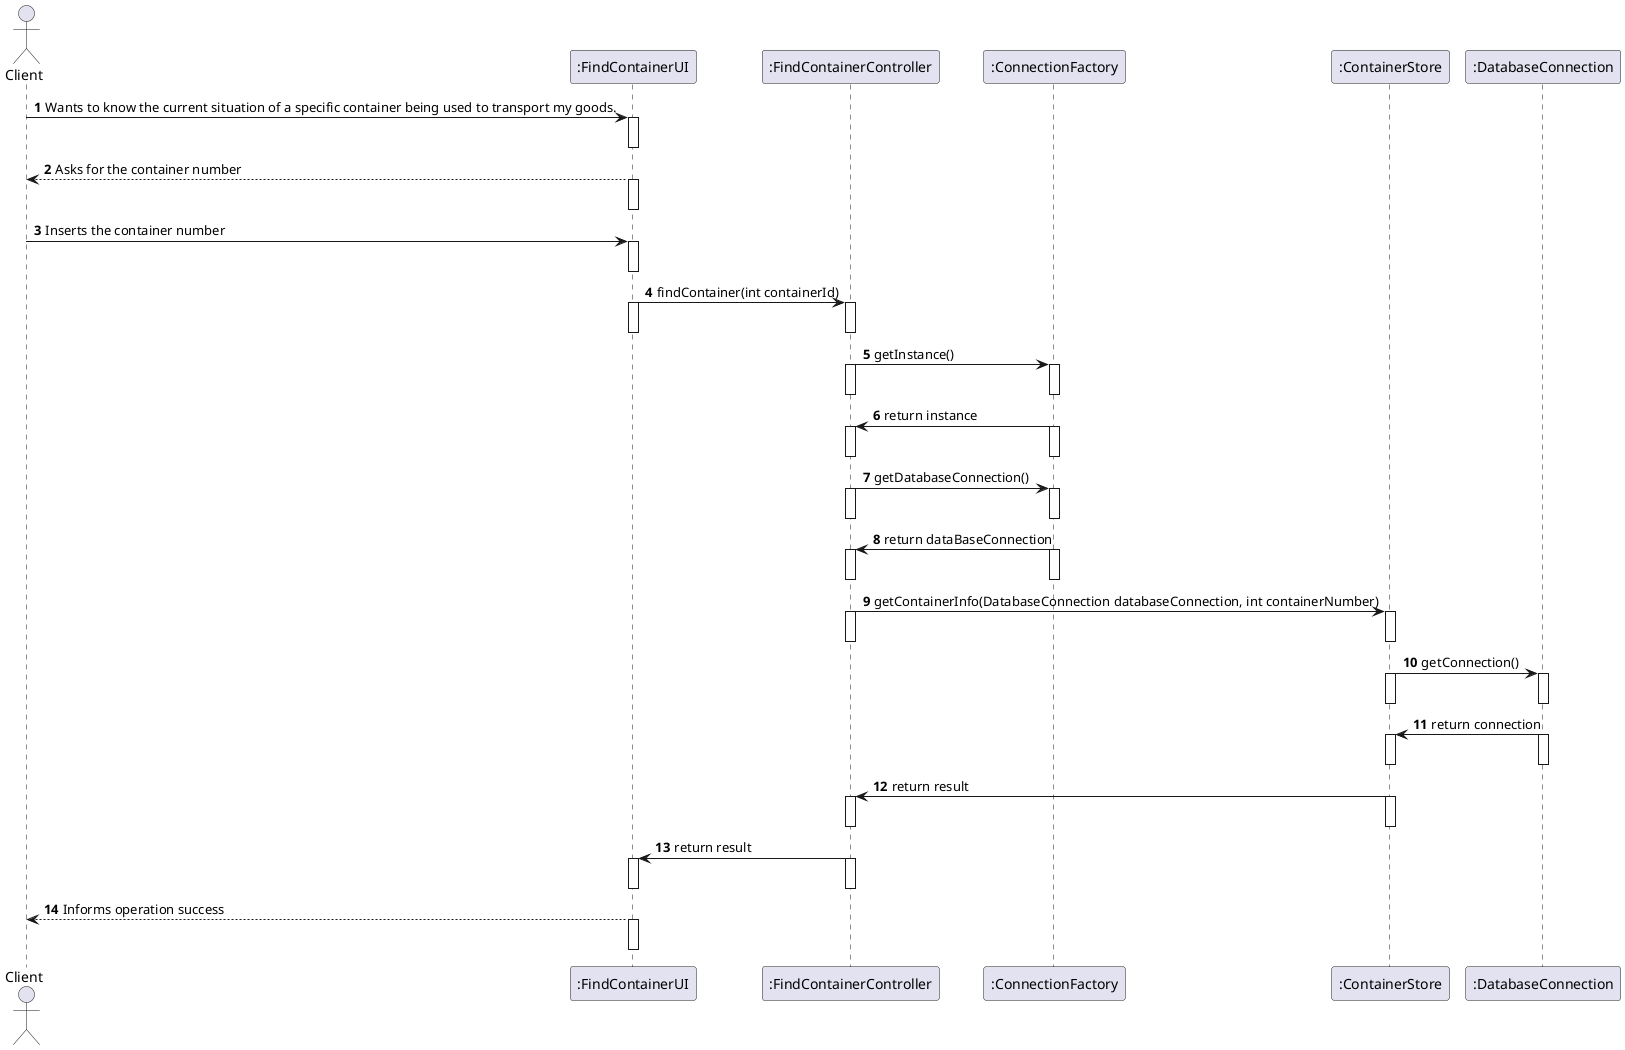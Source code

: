 @startuml
@startuml
autonumber
'hide footbox
actor "Client" as CLIENT

participant ":FindContainerUI" as UI
participant ":FindContainerController" as CTRL
participant ":ConnectionFactory" as cf
participant ":ContainerStore" as cs
participant ":DatabaseConnection" as dc

CLIENT -> UI : Wants to know the current situation of a specific container being used to transport my goods.
activate UI
deactivate UI

UI --> CLIENT: Asks for the container number
activate UI
deactivate UI
CLIENT -> UI : Inserts the container number
activate UI
deactivate UI

UI -> CTRL:findContainer(int containerId)
activate CTRL
deactivate CTRL
activate UI
deactivate UI

CTRL -> cf: getInstance()
activate CTRL
deactivate CTRL
activate cf
deactivate cf

cf -> CTRL: return instance
activate cf
deactivate cf
activate CTRL
deactivate CTRL

CTRL -> cf: getDatabaseConnection()
activate CTRL
deactivate CTRL
activate cf
deactivate cf

cf -> CTRL: return dataBaseConnection
activate cf
deactivate cf
activate CTRL
deactivate CTRL

CTRL -> cs: getContainerInfo(DatabaseConnection databaseConnection, int containerNumber)
activate CTRL
deactivate CTRL
activate cs
deactivate cs

cs -> dc: getConnection()
activate cs
deactivate cs
activate dc
deactivate dc

dc -> cs: return connection
activate dc
deactivate dc
activate cs
deactivate cs

cs -> CTRL: return result
activate cs
deactivate cs
activate CTRL
deactivate CTRL


CTRL -> UI: return result
activate CTRL
deactivate CTRL
activate UI
deactivate UI



UI --> CLIENT : Informs operation success
activate UI
deactivate UI
@enduml